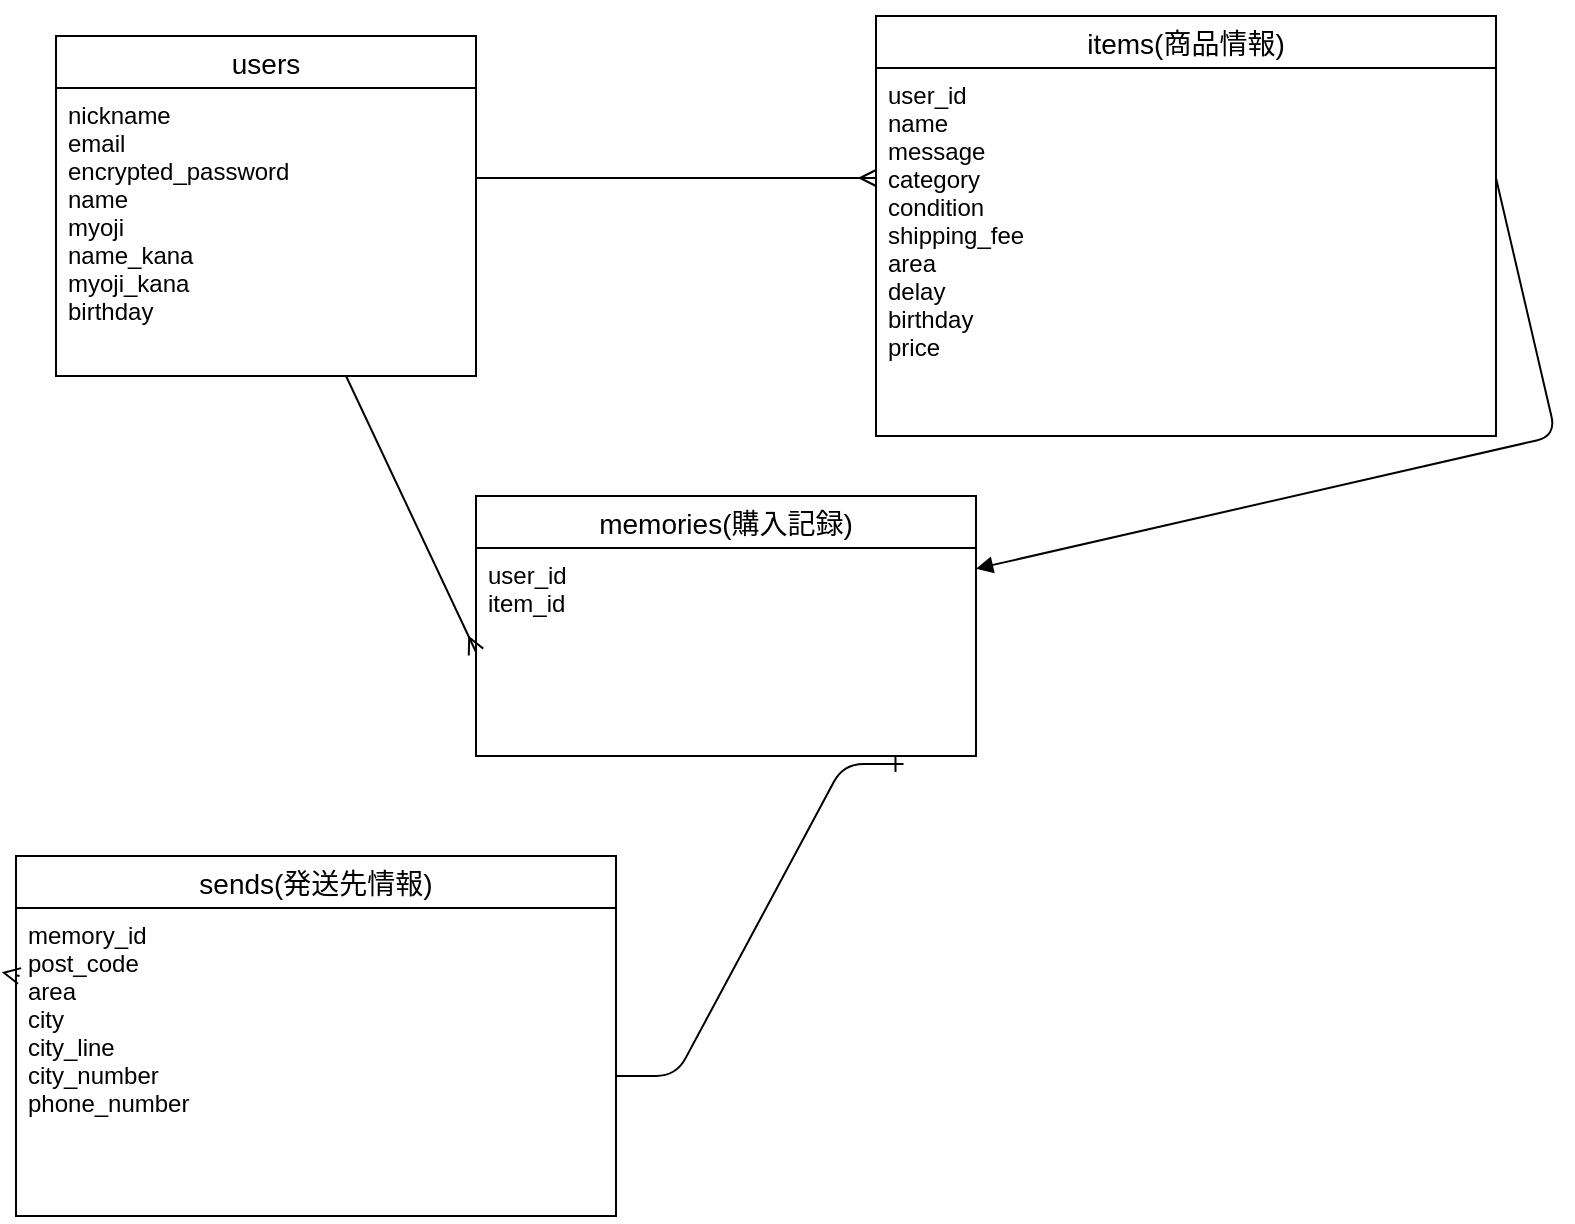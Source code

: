 <mxfile>
    <diagram id="04PN-kT74L2FNEcbdqCP" name="ページ1">
        <mxGraphModel dx="604" dy="351" grid="1" gridSize="10" guides="1" tooltips="1" connect="1" arrows="1" fold="1" page="1" pageScale="1" pageWidth="827" pageHeight="1169" math="0" shadow="0">
            <root>
                <mxCell id="0"/>
                <mxCell id="1" parent="0"/>
                <mxCell id="35" style="edgeStyle=none;html=1;entryX=0;entryY=0.5;entryDx=0;entryDy=0;endArrow=ERmany;endFill=0;" edge="1" parent="1" source="3" target="32">
                    <mxGeometry relative="1" as="geometry"/>
                </mxCell>
                <mxCell id="3" value="users" style="swimlane;fontStyle=0;childLayout=stackLayout;horizontal=1;startSize=26;horizontalStack=0;resizeParent=1;resizeParentMax=0;resizeLast=0;collapsible=1;marginBottom=0;align=center;fontSize=14;" vertex="1" parent="1">
                    <mxGeometry x="60" y="50" width="210" height="170" as="geometry"/>
                </mxCell>
                <mxCell id="5" value="nickname&#10;email &#10;encrypted_password&#10;name&#10;myoji&#10;name_kana&#10;myoji_kana&#10;birthday" style="text;strokeColor=none;fillColor=none;spacingLeft=4;spacingRight=4;overflow=hidden;rotatable=0;points=[[0,0.5],[1,0.5]];portConstraint=eastwest;fontSize=12;" vertex="1" parent="3">
                    <mxGeometry y="26" width="210" height="144" as="geometry"/>
                </mxCell>
                <mxCell id="20" value="sends(発送先情報)" style="swimlane;fontStyle=0;childLayout=stackLayout;horizontal=1;startSize=26;horizontalStack=0;resizeParent=1;resizeParentMax=0;resizeLast=0;collapsible=1;marginBottom=0;align=center;fontSize=14;direction=east;" vertex="1" parent="1">
                    <mxGeometry x="40" y="460" width="300" height="180" as="geometry"/>
                </mxCell>
                <mxCell id="36" style="edgeStyle=none;html=1;entryX=0.006;entryY=0.133;entryDx=0;entryDy=0;entryPerimeter=0;endArrow=ERmany;endFill=0;" edge="1" parent="20" source="20">
                    <mxGeometry relative="1" as="geometry">
                        <mxPoint x="1.8" y="59.99" as="targetPoint"/>
                    </mxGeometry>
                </mxCell>
                <mxCell id="21" value="memory_id &#10;post_code&#10;area&#10;city&#10;city_line&#10;city_number&#10;phone_number" style="text;strokeColor=none;fillColor=none;spacingLeft=4;spacingRight=4;overflow=hidden;rotatable=0;points=[[0,0.5],[1,0.5]];portConstraint=eastwest;fontSize=12;" vertex="1" parent="20">
                    <mxGeometry y="26" width="300" height="154" as="geometry"/>
                </mxCell>
                <mxCell id="50" style="edgeStyle=none;html=1;exitX=0.75;exitY=0;exitDx=0;exitDy=0;endArrow=block;endFill=1;" edge="1" parent="1" source="24">
                    <mxGeometry relative="1" as="geometry">
                        <mxPoint x="702.684" y="40" as="targetPoint"/>
                    </mxGeometry>
                </mxCell>
                <mxCell id="24" value="items(商品情報)" style="swimlane;fontStyle=0;childLayout=stackLayout;horizontal=1;startSize=26;horizontalStack=0;resizeParent=1;resizeParentMax=0;resizeLast=0;collapsible=1;marginBottom=0;align=center;fontSize=14;" vertex="1" parent="1">
                    <mxGeometry x="470" y="40" width="310" height="210" as="geometry"/>
                </mxCell>
                <mxCell id="26" value="user_id&#10;name&#10;message&#10;category&#10;condition&#10;shipping_fee&#10;area&#10;delay&#10;birthday&#10;price" style="text;strokeColor=none;fillColor=none;spacingLeft=4;spacingRight=4;overflow=hidden;rotatable=0;points=[[0,0.5],[1,0.5]];portConstraint=eastwest;fontSize=12;" vertex="1" parent="24">
                    <mxGeometry y="26" width="310" height="184" as="geometry"/>
                </mxCell>
                <mxCell id="42" style="edgeStyle=none;html=1;entryX=1;entryY=0.5;entryDx=0;entryDy=0;endArrow=block;endFill=1;" edge="1" parent="24" source="24">
                    <mxGeometry relative="1" as="geometry">
                        <mxPoint x="310.0" y="71" as="targetPoint"/>
                    </mxGeometry>
                </mxCell>
                <mxCell id="28" style="edgeStyle=none;html=1;exitX=1;exitY=0.5;exitDx=0;exitDy=0;entryX=0;entryY=0.5;entryDx=0;entryDy=0;endArrow=ERmany;endFill=0;" edge="1" parent="1">
                    <mxGeometry relative="1" as="geometry">
                        <mxPoint x="270" y="121" as="sourcePoint"/>
                        <mxPoint x="470" y="121" as="targetPoint"/>
                    </mxGeometry>
                </mxCell>
                <mxCell id="31" value="memories(購入記録)" style="swimlane;fontStyle=0;childLayout=stackLayout;horizontal=1;startSize=26;horizontalStack=0;resizeParent=1;resizeParentMax=0;resizeLast=0;collapsible=1;marginBottom=0;align=center;fontSize=14;" vertex="1" parent="1">
                    <mxGeometry x="270" y="280" width="250" height="130" as="geometry"/>
                </mxCell>
                <mxCell id="32" value="user_id&#10;item_id" style="text;strokeColor=none;fillColor=none;spacingLeft=4;spacingRight=4;overflow=hidden;rotatable=0;points=[[0,0.5],[1,0.5]];portConstraint=eastwest;fontSize=12;" vertex="1" parent="31">
                    <mxGeometry y="26" width="250" height="104" as="geometry"/>
                </mxCell>
                <mxCell id="38" style="edgeStyle=none;html=1;exitX=1;exitY=0.5;exitDx=0;exitDy=0;endArrow=block;endFill=1;" edge="1" parent="1" target="31">
                    <mxGeometry relative="1" as="geometry">
                        <mxPoint x="780.0" y="121" as="sourcePoint"/>
                        <Array as="points">
                            <mxPoint x="810" y="250"/>
                        </Array>
                    </mxGeometry>
                </mxCell>
                <mxCell id="49" value="" style="edgeStyle=entityRelationEdgeStyle;fontSize=12;html=1;endArrow=ERone;endFill=1;entryX=0.855;entryY=1.038;entryDx=0;entryDy=0;entryPerimeter=0;" edge="1" parent="1" target="32">
                    <mxGeometry width="100" height="100" relative="1" as="geometry">
                        <mxPoint x="340" y="570" as="sourcePoint"/>
                        <mxPoint x="440" y="470" as="targetPoint"/>
                    </mxGeometry>
                </mxCell>
            </root>
        </mxGraphModel>
    </diagram>
</mxfile>